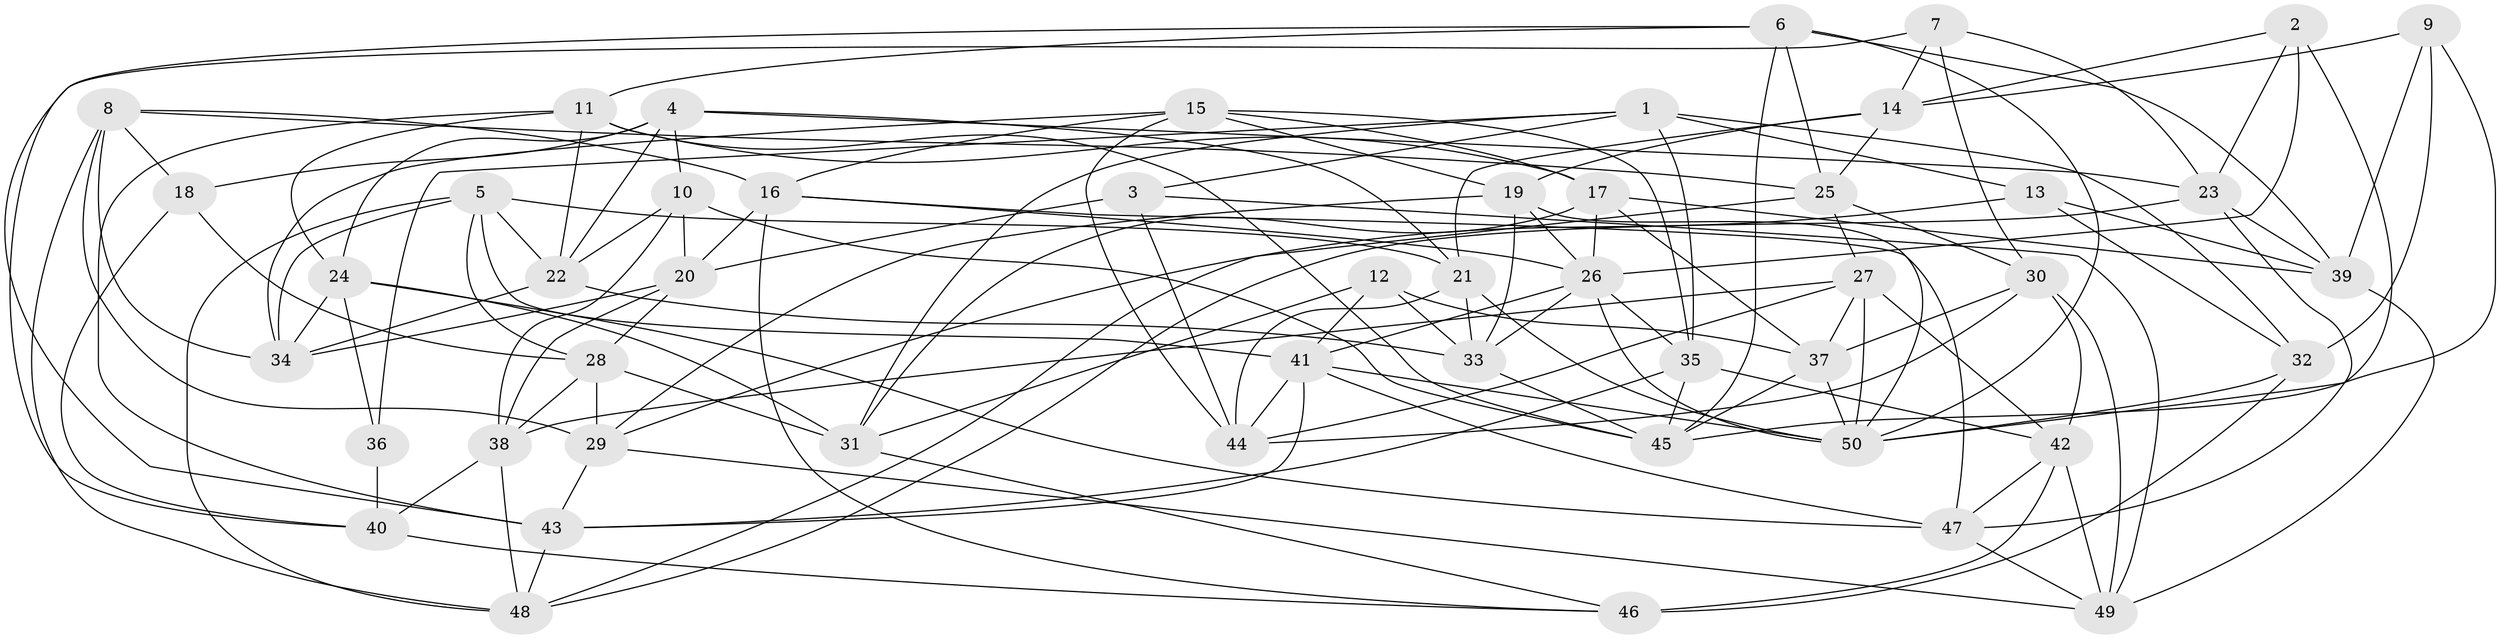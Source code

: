 // original degree distribution, {4: 1.0}
// Generated by graph-tools (version 1.1) at 2025/50/03/09/25 03:50:46]
// undirected, 50 vertices, 143 edges
graph export_dot {
graph [start="1"]
  node [color=gray90,style=filled];
  1;
  2;
  3;
  4;
  5;
  6;
  7;
  8;
  9;
  10;
  11;
  12;
  13;
  14;
  15;
  16;
  17;
  18;
  19;
  20;
  21;
  22;
  23;
  24;
  25;
  26;
  27;
  28;
  29;
  30;
  31;
  32;
  33;
  34;
  35;
  36;
  37;
  38;
  39;
  40;
  41;
  42;
  43;
  44;
  45;
  46;
  47;
  48;
  49;
  50;
  1 -- 3 [weight=1.0];
  1 -- 13 [weight=1.0];
  1 -- 31 [weight=1.0];
  1 -- 32 [weight=1.0];
  1 -- 35 [weight=1.0];
  1 -- 36 [weight=1.0];
  2 -- 14 [weight=1.0];
  2 -- 23 [weight=1.0];
  2 -- 26 [weight=1.0];
  2 -- 50 [weight=1.0];
  3 -- 20 [weight=1.0];
  3 -- 44 [weight=1.0];
  3 -- 49 [weight=1.0];
  4 -- 10 [weight=1.0];
  4 -- 18 [weight=1.0];
  4 -- 21 [weight=1.0];
  4 -- 22 [weight=1.0];
  4 -- 23 [weight=1.0];
  4 -- 24 [weight=1.0];
  5 -- 21 [weight=1.0];
  5 -- 22 [weight=1.0];
  5 -- 28 [weight=1.0];
  5 -- 34 [weight=1.0];
  5 -- 41 [weight=1.0];
  5 -- 48 [weight=1.0];
  6 -- 11 [weight=1.0];
  6 -- 25 [weight=1.0];
  6 -- 39 [weight=1.0];
  6 -- 43 [weight=1.0];
  6 -- 45 [weight=1.0];
  6 -- 50 [weight=1.0];
  7 -- 14 [weight=1.0];
  7 -- 23 [weight=1.0];
  7 -- 30 [weight=1.0];
  7 -- 40 [weight=1.0];
  8 -- 16 [weight=1.0];
  8 -- 18 [weight=1.0];
  8 -- 25 [weight=1.0];
  8 -- 29 [weight=1.0];
  8 -- 34 [weight=1.0];
  8 -- 48 [weight=1.0];
  9 -- 14 [weight=1.0];
  9 -- 32 [weight=1.0];
  9 -- 39 [weight=1.0];
  9 -- 45 [weight=1.0];
  10 -- 20 [weight=1.0];
  10 -- 22 [weight=1.0];
  10 -- 38 [weight=1.0];
  10 -- 45 [weight=2.0];
  11 -- 17 [weight=1.0];
  11 -- 22 [weight=1.0];
  11 -- 24 [weight=1.0];
  11 -- 43 [weight=1.0];
  11 -- 45 [weight=1.0];
  12 -- 31 [weight=1.0];
  12 -- 33 [weight=1.0];
  12 -- 37 [weight=1.0];
  12 -- 41 [weight=1.0];
  13 -- 29 [weight=1.0];
  13 -- 32 [weight=1.0];
  13 -- 39 [weight=1.0];
  14 -- 19 [weight=1.0];
  14 -- 21 [weight=1.0];
  14 -- 25 [weight=1.0];
  15 -- 16 [weight=1.0];
  15 -- 17 [weight=1.0];
  15 -- 19 [weight=1.0];
  15 -- 34 [weight=1.0];
  15 -- 35 [weight=1.0];
  15 -- 44 [weight=1.0];
  16 -- 20 [weight=1.0];
  16 -- 26 [weight=1.0];
  16 -- 46 [weight=1.0];
  16 -- 47 [weight=1.0];
  17 -- 26 [weight=1.0];
  17 -- 31 [weight=1.0];
  17 -- 37 [weight=1.0];
  17 -- 39 [weight=1.0];
  18 -- 28 [weight=1.0];
  18 -- 40 [weight=1.0];
  19 -- 26 [weight=1.0];
  19 -- 29 [weight=1.0];
  19 -- 33 [weight=1.0];
  19 -- 50 [weight=1.0];
  20 -- 28 [weight=1.0];
  20 -- 34 [weight=1.0];
  20 -- 38 [weight=1.0];
  21 -- 33 [weight=1.0];
  21 -- 44 [weight=1.0];
  21 -- 50 [weight=1.0];
  22 -- 33 [weight=1.0];
  22 -- 34 [weight=1.0];
  23 -- 39 [weight=1.0];
  23 -- 47 [weight=1.0];
  23 -- 48 [weight=1.0];
  24 -- 31 [weight=1.0];
  24 -- 34 [weight=1.0];
  24 -- 36 [weight=1.0];
  24 -- 47 [weight=1.0];
  25 -- 27 [weight=1.0];
  25 -- 30 [weight=1.0];
  25 -- 48 [weight=1.0];
  26 -- 33 [weight=1.0];
  26 -- 35 [weight=1.0];
  26 -- 41 [weight=1.0];
  26 -- 50 [weight=1.0];
  27 -- 37 [weight=1.0];
  27 -- 38 [weight=1.0];
  27 -- 42 [weight=1.0];
  27 -- 44 [weight=1.0];
  27 -- 50 [weight=1.0];
  28 -- 29 [weight=1.0];
  28 -- 31 [weight=1.0];
  28 -- 38 [weight=1.0];
  29 -- 43 [weight=1.0];
  29 -- 49 [weight=1.0];
  30 -- 37 [weight=1.0];
  30 -- 42 [weight=1.0];
  30 -- 44 [weight=1.0];
  30 -- 49 [weight=1.0];
  31 -- 46 [weight=1.0];
  32 -- 46 [weight=2.0];
  32 -- 50 [weight=1.0];
  33 -- 45 [weight=1.0];
  35 -- 42 [weight=1.0];
  35 -- 43 [weight=1.0];
  35 -- 45 [weight=1.0];
  36 -- 40 [weight=2.0];
  37 -- 45 [weight=1.0];
  37 -- 50 [weight=1.0];
  38 -- 40 [weight=1.0];
  38 -- 48 [weight=1.0];
  39 -- 49 [weight=1.0];
  40 -- 46 [weight=1.0];
  41 -- 43 [weight=1.0];
  41 -- 44 [weight=1.0];
  41 -- 47 [weight=1.0];
  41 -- 50 [weight=2.0];
  42 -- 46 [weight=1.0];
  42 -- 47 [weight=1.0];
  42 -- 49 [weight=1.0];
  43 -- 48 [weight=1.0];
  47 -- 49 [weight=1.0];
}
